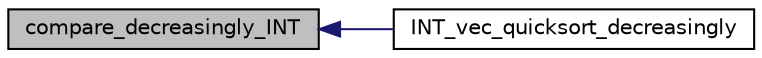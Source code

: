 digraph "compare_decreasingly_INT"
{
  edge [fontname="Helvetica",fontsize="10",labelfontname="Helvetica",labelfontsize="10"];
  node [fontname="Helvetica",fontsize="10",shape=record];
  rankdir="LR";
  Node1 [label="compare_decreasingly_INT",height=0.2,width=0.4,color="black", fillcolor="grey75", style="filled", fontcolor="black"];
  Node1 -> Node2 [dir="back",color="midnightblue",fontsize="10",style="solid",fontname="Helvetica"];
  Node2 [label="INT_vec_quicksort_decreasingly",height=0.2,width=0.4,color="black", fillcolor="white", style="filled",URL="$d4/dd7/sorting_8_c.html#a429910aa955bcac939cf0ffa0e362ba3"];
}
